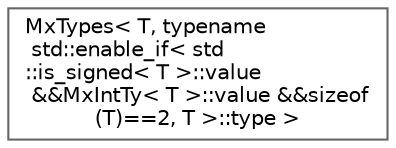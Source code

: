 digraph "Graphical Class Hierarchy"
{
 // LATEX_PDF_SIZE
  bgcolor="transparent";
  edge [fontname=Helvetica,fontsize=10,labelfontname=Helvetica,labelfontsize=10];
  node [fontname=Helvetica,fontsize=10,shape=box,height=0.2,width=0.4];
  rankdir="LR";
  Node0 [id="Node000000",label="MxTypes\< T, typename\l std::enable_if\< std\l::is_signed\< T \>::value\l &&MxIntTy\< T \>::value &&sizeof\l(T)==2, T \>::type \>",height=0.2,width=0.4,color="grey40", fillcolor="white", style="filled",URL="$structmexplus_1_1_mx_types_3_01_t_00_01typename_01std_1_1enable__if_3_01std_1_1is__signed_3_01_t5ead4f32814a75029b656091edb158c6.html",tooltip=" "];
}
